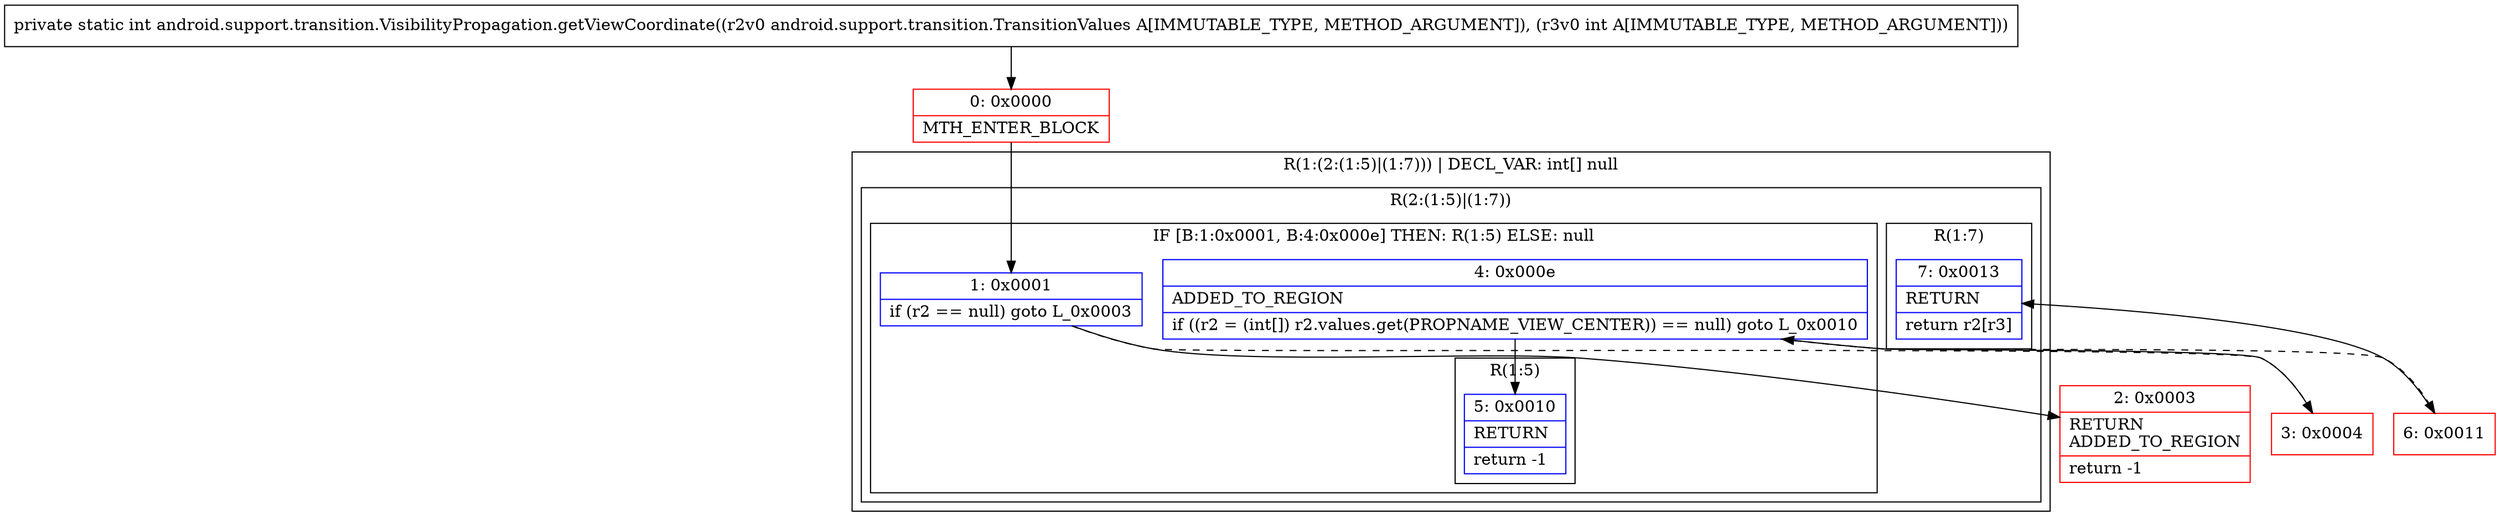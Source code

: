 digraph "CFG forandroid.support.transition.VisibilityPropagation.getViewCoordinate(Landroid\/support\/transition\/TransitionValues;I)I" {
subgraph cluster_Region_1584741281 {
label = "R(1:(2:(1:5)|(1:7))) | DECL_VAR: int[] null\l";
node [shape=record,color=blue];
subgraph cluster_Region_917129018 {
label = "R(2:(1:5)|(1:7))";
node [shape=record,color=blue];
subgraph cluster_IfRegion_2080310347 {
label = "IF [B:1:0x0001, B:4:0x000e] THEN: R(1:5) ELSE: null";
node [shape=record,color=blue];
Node_1 [shape=record,label="{1\:\ 0x0001|if (r2 == null) goto L_0x0003\l}"];
Node_4 [shape=record,label="{4\:\ 0x000e|ADDED_TO_REGION\l|if ((r2 = (int[]) r2.values.get(PROPNAME_VIEW_CENTER)) == null) goto L_0x0010\l}"];
subgraph cluster_Region_837371219 {
label = "R(1:5)";
node [shape=record,color=blue];
Node_5 [shape=record,label="{5\:\ 0x0010|RETURN\l|return \-1\l}"];
}
}
subgraph cluster_Region_1186384124 {
label = "R(1:7)";
node [shape=record,color=blue];
Node_7 [shape=record,label="{7\:\ 0x0013|RETURN\l|return r2[r3]\l}"];
}
}
}
Node_0 [shape=record,color=red,label="{0\:\ 0x0000|MTH_ENTER_BLOCK\l}"];
Node_2 [shape=record,color=red,label="{2\:\ 0x0003|RETURN\lADDED_TO_REGION\l|return \-1\l}"];
Node_3 [shape=record,color=red,label="{3\:\ 0x0004}"];
Node_6 [shape=record,color=red,label="{6\:\ 0x0011}"];
MethodNode[shape=record,label="{private static int android.support.transition.VisibilityPropagation.getViewCoordinate((r2v0 android.support.transition.TransitionValues A[IMMUTABLE_TYPE, METHOD_ARGUMENT]), (r3v0 int A[IMMUTABLE_TYPE, METHOD_ARGUMENT])) }"];
MethodNode -> Node_0;
Node_1 -> Node_2;
Node_1 -> Node_3[style=dashed];
Node_4 -> Node_5;
Node_4 -> Node_6[style=dashed];
Node_0 -> Node_1;
Node_3 -> Node_4;
Node_6 -> Node_7;
}

